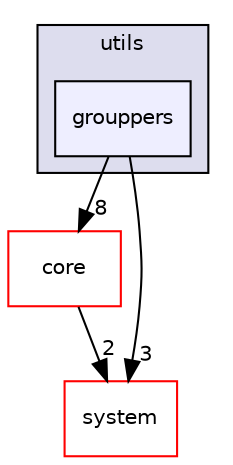 digraph "src/gui/desktop/utils/grouppers" {
  compound=true
  node [ fontsize="10", fontname="Helvetica"];
  edge [ labelfontsize="10", labelfontname="Helvetica"];
  subgraph clusterdir_1b7a27b8217f5e65b22462c5d7f44b93 {
    graph [ bgcolor="#ddddee", pencolor="black", label="utils" fontname="Helvetica", fontsize="10", URL="dir_1b7a27b8217f5e65b22462c5d7f44b93.html"]
  dir_751ee1fd22cb5ffb19ad7ecfefabb5b7 [shape=box, label="grouppers", style="filled", fillcolor="#eeeeff", pencolor="black", URL="dir_751ee1fd22cb5ffb19ad7ecfefabb5b7.html"];
  }
  dir_aebb8dcc11953d78e620bbef0b9e2183 [shape=box label="core" fillcolor="white" style="filled" color="red" URL="dir_aebb8dcc11953d78e620bbef0b9e2183.html"];
  dir_d501334aeb1b78ad67cd3c72c37b1e87 [shape=box label="system" fillcolor="white" style="filled" color="red" URL="dir_d501334aeb1b78ad67cd3c72c37b1e87.html"];
  dir_751ee1fd22cb5ffb19ad7ecfefabb5b7->dir_aebb8dcc11953d78e620bbef0b9e2183 [headlabel="8", labeldistance=1.5 headhref="dir_000032_000001.html"];
  dir_751ee1fd22cb5ffb19ad7ecfefabb5b7->dir_d501334aeb1b78ad67cd3c72c37b1e87 [headlabel="3", labeldistance=1.5 headhref="dir_000032_000049.html"];
  dir_aebb8dcc11953d78e620bbef0b9e2183->dir_d501334aeb1b78ad67cd3c72c37b1e87 [headlabel="2", labeldistance=1.5 headhref="dir_000001_000049.html"];
}
